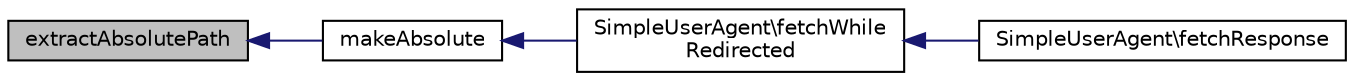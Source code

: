 digraph "extractAbsolutePath"
{
  edge [fontname="Helvetica",fontsize="10",labelfontname="Helvetica",labelfontsize="10"];
  node [fontname="Helvetica",fontsize="10",shape=record];
  rankdir="LR";
  Node1 [label="extractAbsolutePath",height=0.2,width=0.4,color="black", fillcolor="grey75", style="filled" fontcolor="black"];
  Node1 -> Node2 [dir="back",color="midnightblue",fontsize="10",style="solid",fontname="Helvetica"];
  Node2 [label="makeAbsolute",height=0.2,width=0.4,color="black", fillcolor="white", style="filled",URL="$class_simple_url.html#ac47561c4b2f7445f7d2038d0aa5a841c"];
  Node2 -> Node3 [dir="back",color="midnightblue",fontsize="10",style="solid",fontname="Helvetica"];
  Node3 [label="SimpleUserAgent\\fetchWhile\lRedirected",height=0.2,width=0.4,color="black", fillcolor="white", style="filled",URL="$class_simple_user_agent.html#aaf48fd0453fb5254b4f425e3ac4dfa3c"];
  Node3 -> Node4 [dir="back",color="midnightblue",fontsize="10",style="solid",fontname="Helvetica"];
  Node4 [label="SimpleUserAgent\\fetchResponse",height=0.2,width=0.4,color="black", fillcolor="white", style="filled",URL="$class_simple_user_agent.html#a429533e5f8f706041f3956898f08e037"];
}
